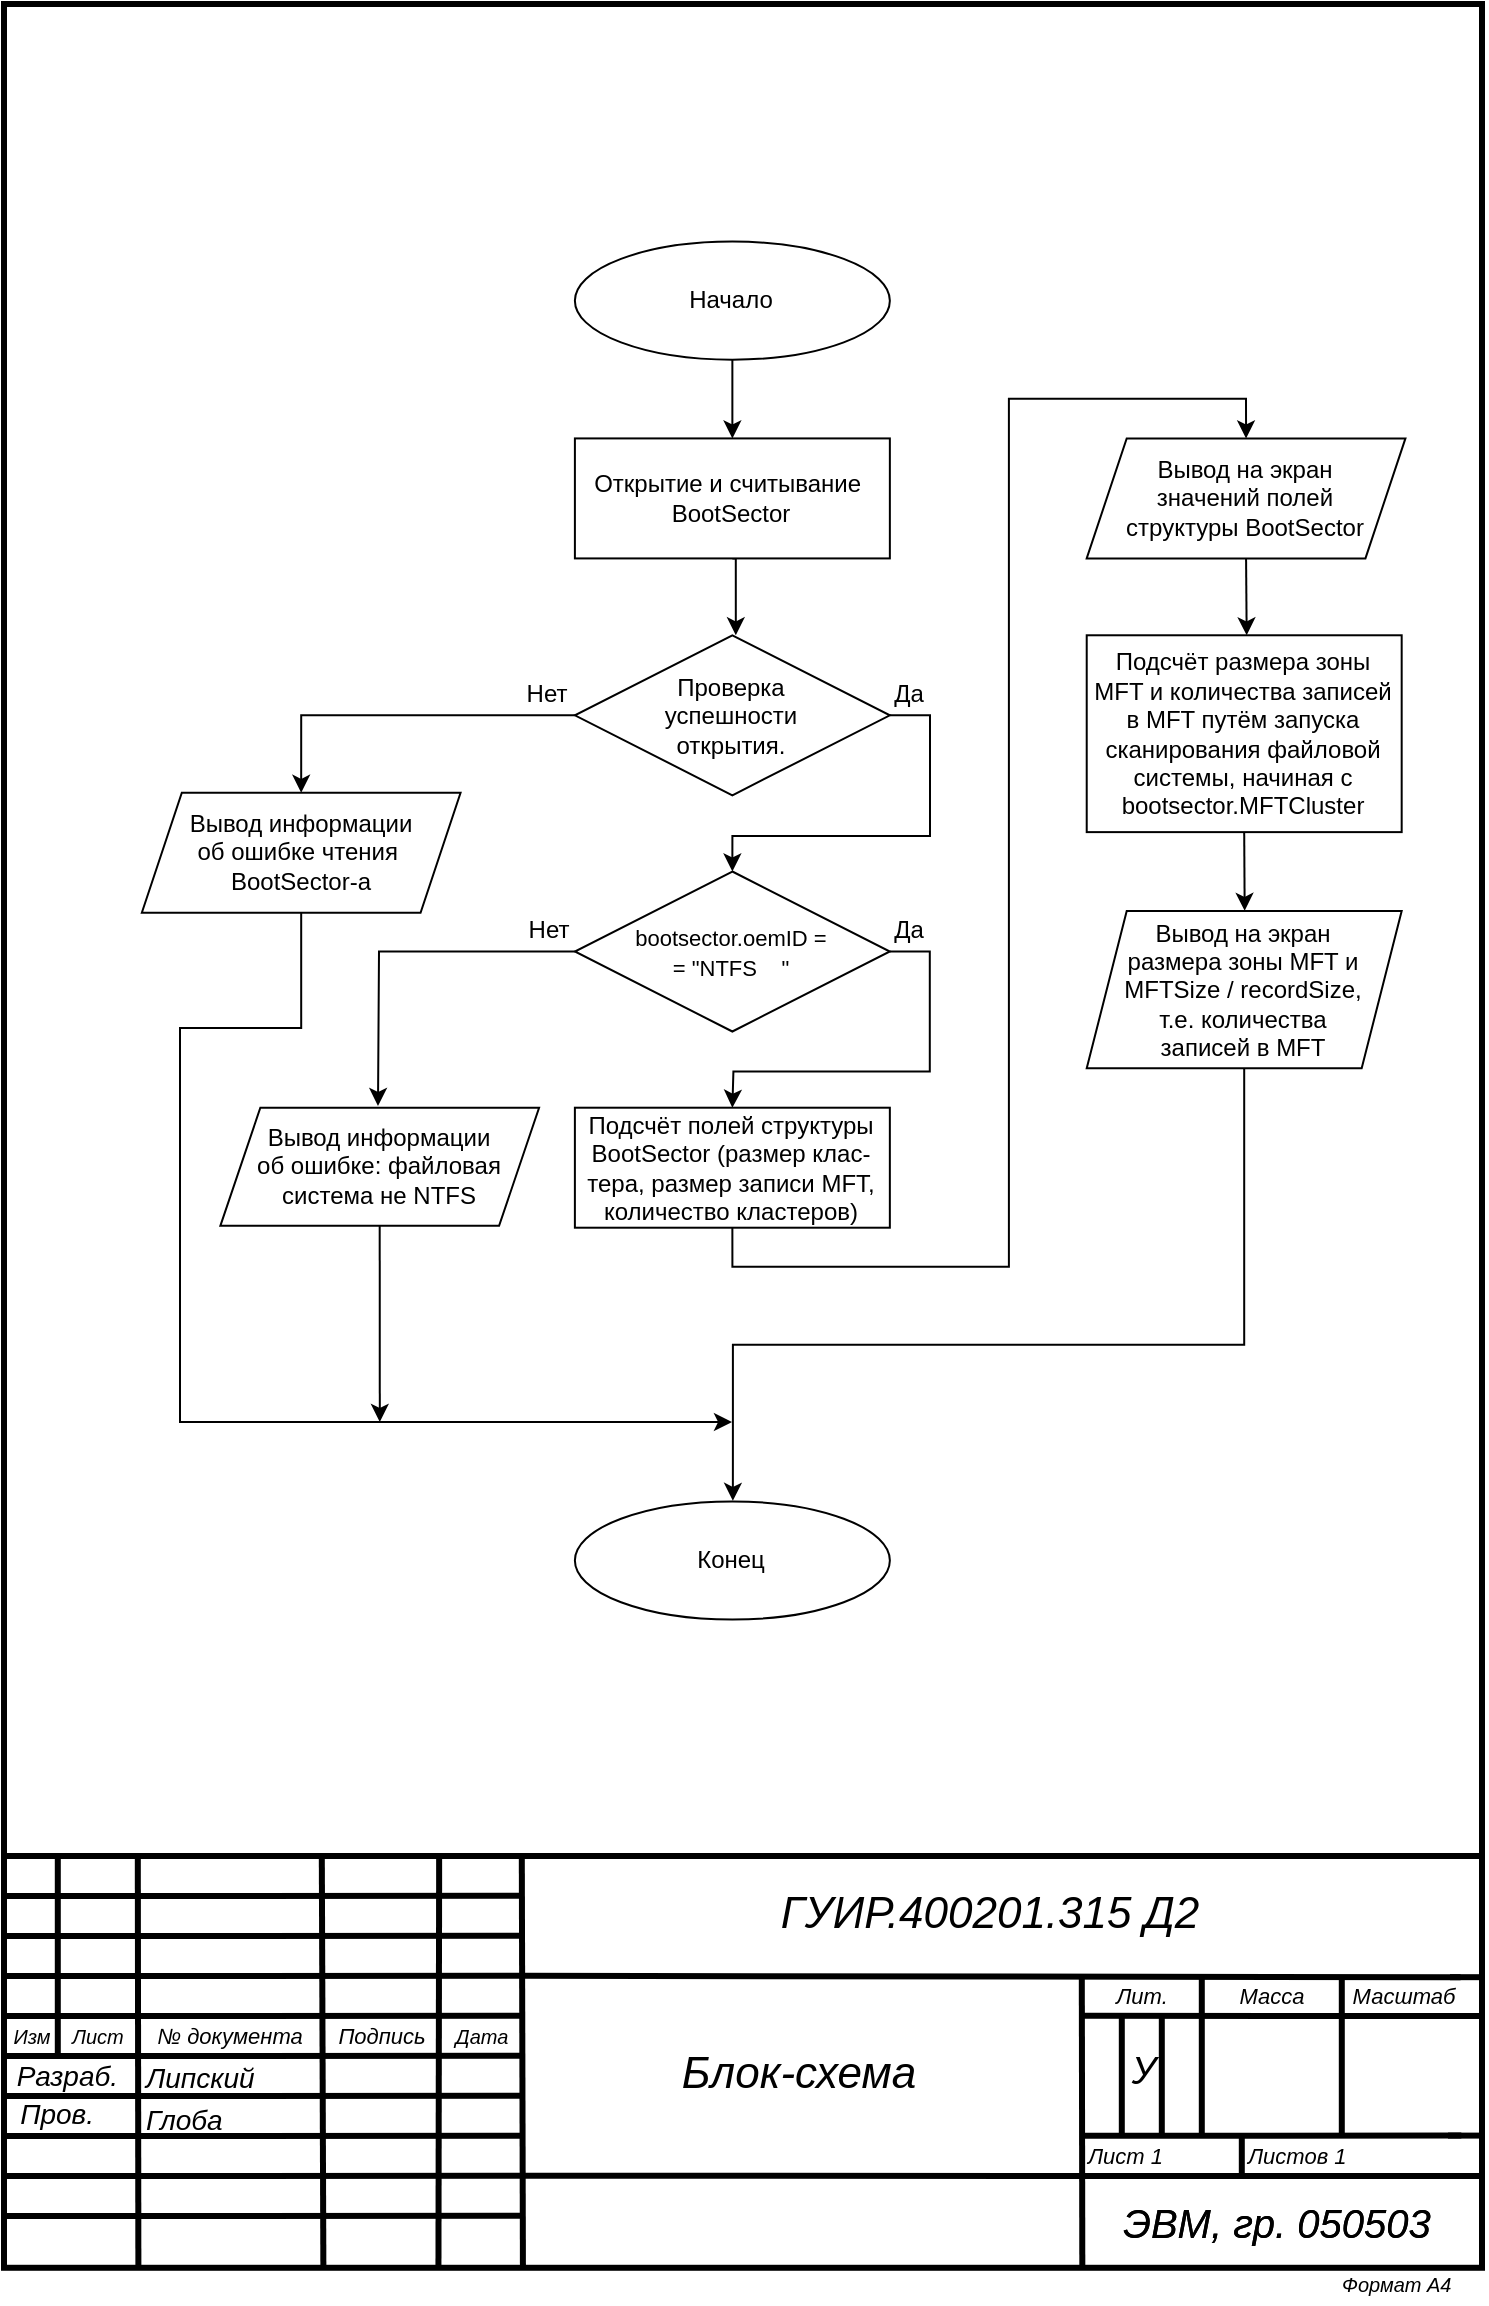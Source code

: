 <mxfile version="13.9.9" type="device"><diagram id="kgpKYQtTHZ0yAKxKKP6v" name="Page-1"><mxGraphModel dx="1024" dy="592" grid="1" gridSize="19.685" guides="0" tooltips="1" connect="1" arrows="1" fold="1" page="1" pageScale="1" pageWidth="827" pageHeight="1169" math="0" shadow="0"><root><mxCell id="0"/><mxCell id="1" parent="0"/><mxCell id="zcPb7xqRbNHvctPYdoCx-2" value="&lt;i style=&quot;font-family: &amp;#34;arial&amp;#34; ; font-weight: 400 ; letter-spacing: normal ; text-align: right ; text-indent: 0px ; text-transform: none ; word-spacing: 0px&quot;&gt;&lt;font style=&quot;font-size: 10px&quot;&gt;Формат А4&lt;/font&gt;&lt;/i&gt;" style="text;whiteSpace=wrap;html=1;fontSize=7;fontFamily=Verdana;labelBackgroundColor=none;verticalAlign=middle;" parent="1" vertex="1"><mxGeometry x="735.9" y="1149" width="59.05" height="19.68" as="geometry"/></mxCell><mxCell id="zcPb7xqRbNHvctPYdoCx-41" value="&lt;p style=&quot;margin-left: 0 ; margin-right: 0 ; margin-top: 0px ; margin-bottom: 0px ; text-indent: 0 ; direction: ltr&quot;&gt;&lt;font style=&quot;font-family: &amp;#34;arial&amp;#34; ; color: rgb(0 , 0 , 0) ; direction: ltr ; letter-spacing: 0px ; line-height: 120% ; opacity: 1&quot; size=&quot;1&quot;&gt;&lt;i style=&quot;font-size: 20px&quot;&gt;ЭВМ, гр. 050503&lt;/i&gt;&lt;/font&gt;&lt;font style=&quot;font-size: 19px ; font-family: &amp;#34;arial&amp;#34; ; color: #000000 ; direction: ltr ; letter-spacing: 0px ; line-height: 120% ; opacity: 1&quot;&gt;&lt;i&gt;&lt;br&gt;&lt;/i&gt;&lt;/font&gt;&lt;/p&gt;" style="verticalAlign=middle;align=center;vsdxID=180;fillColor=none;gradientColor=none;shape=stencil(nZBLDoAgDERP0z3SIyjew0SURgSD+Lu9kMZoXLhwN9O+tukAlrNpJg1SzDH4QW/URgNYgZTkjA4UkwJUgGXng+6DX1zLfmoymdXo17xh5zmRJ6Q42BWCfc2oJfdAr+Yv+AP9Cb7OJ3H/2JG1HNGz/84klThPVCc=);strokeColor=none;strokeWidth=3;spacingTop=-1;spacingBottom=-1;spacingLeft=-1;spacingRight=-1;labelBackgroundColor=none;rounded=0;html=1;whiteSpace=wrap;" parent="1" vertex="1"><mxGeometry x="608.9" y="1121.88" width="193" height="16" as="geometry"/></mxCell><mxCell id="Rdzwd_phVTtL1rKCtg-4-66" style="vsdxID=165;edgeStyle=none;startArrow=none;endArrow=none;startSize=5;endSize=5;strokeWidth=3;strokeColor=#000000;spacingTop=-1;spacingBottom=-1;spacingLeft=-1;spacingRight=-1;verticalAlign=middle;html=1;labelBackgroundColor=#ffffff;rounded=0;" parent="1" edge="1"><mxGeometry relative="1" as="geometry"><Array as="points"/><mxPoint x="95.9" y="944.88" as="sourcePoint"/><mxPoint x="95.9" y="1044.88" as="targetPoint"/></mxGeometry></mxCell><mxCell id="Rdzwd_phVTtL1rKCtg-4-67" style="vsdxID=163;edgeStyle=none;startArrow=none;endArrow=none;startSize=5;endSize=5;strokeColor=#000000;spacingTop=-1;spacingBottom=-1;spacingLeft=-1;spacingRight=-1;verticalAlign=middle;html=1;labelBackgroundColor=#ffffff;rounded=0;strokeWidth=3;" parent="1" edge="1"><mxGeometry relative="1" as="geometry"><mxPoint as="offset"/><Array as="points"/><mxPoint x="70.17" y="1125" as="sourcePoint"/><mxPoint x="327.9" y="1124.88" as="targetPoint"/></mxGeometry></mxCell><mxCell id="Rdzwd_phVTtL1rKCtg-4-68" style="vsdxID=162;edgeStyle=none;startArrow=none;endArrow=none;startSize=5;endSize=5;strokeColor=#000000;spacingTop=-1;spacingBottom=-1;spacingLeft=-1;spacingRight=-1;verticalAlign=middle;html=1;labelBackgroundColor=#ffffff;rounded=0;strokeWidth=3;" parent="1" edge="1"><mxGeometry relative="1" as="geometry"><mxPoint as="offset"/><Array as="points"/><mxPoint x="70.17" y="1105" as="sourcePoint"/><mxPoint x="328.9" y="1104.88" as="targetPoint"/></mxGeometry></mxCell><mxCell id="Rdzwd_phVTtL1rKCtg-4-69" style="vsdxID=161;edgeStyle=none;startArrow=none;endArrow=none;startSize=5;endSize=5;strokeColor=#000000;spacingTop=-1;spacingBottom=-1;spacingLeft=-1;spacingRight=-1;verticalAlign=middle;html=1;labelBackgroundColor=#ffffff;rounded=0;strokeWidth=3;" parent="1" edge="1"><mxGeometry relative="1" as="geometry"><mxPoint as="offset"/><Array as="points"/><mxPoint x="70.17" y="1085" as="sourcePoint"/><mxPoint x="327.9" y="1084.88" as="targetPoint"/></mxGeometry></mxCell><mxCell id="Rdzwd_phVTtL1rKCtg-4-70" style="vsdxID=160;edgeStyle=none;startArrow=none;endArrow=none;startSize=5;endSize=5;strokeColor=#000000;spacingTop=-1;spacingBottom=-1;spacingLeft=-1;spacingRight=-1;verticalAlign=middle;html=1;labelBackgroundColor=#ffffff;rounded=0;strokeWidth=3;" parent="1" edge="1"><mxGeometry relative="1" as="geometry"><mxPoint as="offset"/><Array as="points"/><mxPoint x="70.17" y="1065" as="sourcePoint"/><mxPoint x="327.9" y="1064.88" as="targetPoint"/></mxGeometry></mxCell><mxCell id="Rdzwd_phVTtL1rKCtg-4-71" style="vsdxID=159;edgeStyle=none;startArrow=none;endArrow=none;startSize=5;endSize=5;strokeWidth=3;strokeColor=#000000;spacingTop=-1;spacingBottom=-1;spacingLeft=-1;spacingRight=-1;verticalAlign=middle;html=1;labelBackgroundColor=#ffffff;rounded=0;" parent="1" edge="1"><mxGeometry relative="1" as="geometry"><mxPoint as="offset"/><Array as="points"/><mxPoint x="70.17" y="1045" as="sourcePoint"/><mxPoint x="327.9" y="1044.88" as="targetPoint"/></mxGeometry></mxCell><mxCell id="Rdzwd_phVTtL1rKCtg-4-72" style="vsdxID=158;edgeStyle=none;startArrow=none;endArrow=none;startSize=5;endSize=5;strokeWidth=3;strokeColor=#000000;spacingTop=-1;spacingBottom=-1;spacingLeft=-1;spacingRight=-1;verticalAlign=middle;html=1;labelBackgroundColor=#ffffff;rounded=0;" parent="1" edge="1"><mxGeometry relative="1" as="geometry"><mxPoint as="offset"/><Array as="points"/><mxPoint x="70.17" y="1025" as="sourcePoint"/><mxPoint x="327.9" y="1024.88" as="targetPoint"/></mxGeometry></mxCell><mxCell id="Rdzwd_phVTtL1rKCtg-4-73" style="vsdxID=157;edgeStyle=none;startArrow=none;endArrow=none;startSize=5;endSize=5;strokeColor=#000000;spacingTop=-1;spacingBottom=-1;spacingLeft=-1;spacingRight=-1;verticalAlign=middle;html=1;labelBackgroundColor=#ffffff;rounded=0;strokeWidth=3;" parent="1" edge="1"><mxGeometry relative="1" as="geometry"><mxPoint as="offset"/><Array as="points"/><mxPoint x="70.17" y="1005" as="sourcePoint"/><mxPoint x="327.9" y="1004.88" as="targetPoint"/></mxGeometry></mxCell><mxCell id="Rdzwd_phVTtL1rKCtg-4-74" style="vsdxID=156;edgeStyle=none;startArrow=none;endArrow=none;startSize=5;endSize=5;strokeColor=#000000;spacingTop=-1;spacingBottom=-1;spacingLeft=-1;spacingRight=-1;verticalAlign=middle;html=1;labelBackgroundColor=#ffffff;rounded=0;strokeWidth=3;" parent="1" edge="1"><mxGeometry relative="1" as="geometry"><mxPoint as="offset"/><Array as="points"/><mxPoint x="70.17" y="985" as="sourcePoint"/><mxPoint x="327.9" y="984.88" as="targetPoint"/></mxGeometry></mxCell><mxCell id="Rdzwd_phVTtL1rKCtg-4-75" style="vsdxID=155;edgeStyle=none;startArrow=none;endArrow=none;startSize=5;endSize=5;strokeColor=#000000;spacingTop=-1;spacingBottom=-1;spacingLeft=-1;spacingRight=-1;verticalAlign=middle;html=1;labelBackgroundColor=#ffffff;rounded=0;strokeWidth=3;" parent="1" edge="1"><mxGeometry relative="1" as="geometry"><mxPoint as="offset"/><Array as="points"/><mxPoint x="70.17" y="965" as="sourcePoint"/><mxPoint x="327.9" y="964.88" as="targetPoint"/></mxGeometry></mxCell><mxCell id="Rdzwd_phVTtL1rKCtg-4-76" style="vsdxID=154;edgeStyle=none;startArrow=none;endArrow=none;startSize=5;endSize=5;strokeWidth=3;strokeColor=#000000;spacingTop=-1;spacingBottom=-1;spacingLeft=-1;spacingRight=-1;verticalAlign=middle;html=1;labelBackgroundColor=#ffffff;rounded=0;entryX=0.091;entryY=1;entryDx=0;entryDy=0;entryPerimeter=0;" parent="1" edge="1"><mxGeometry relative="1" as="geometry"><Array as="points"/><mxPoint x="135.9" y="944.88" as="sourcePoint"/><mxPoint x="136.189" y="1151.57" as="targetPoint"/></mxGeometry></mxCell><mxCell id="Rdzwd_phVTtL1rKCtg-4-77" style="vsdxID=153;edgeStyle=none;startArrow=none;endArrow=none;startSize=5;endSize=5;strokeWidth=3;strokeColor=#000000;spacingTop=-1;spacingBottom=-1;spacingLeft=-1;spacingRight=-1;verticalAlign=middle;html=1;labelBackgroundColor=#ffffff;rounded=0;entryX=0.218;entryY=0.999;entryDx=0;entryDy=0;entryPerimeter=0;" parent="1" edge="1"><mxGeometry relative="1" as="geometry"><Array as="points"/><mxPoint x="227.9" y="944.88" as="sourcePoint"/><mxPoint x="228.688" y="1150.438" as="targetPoint"/></mxGeometry></mxCell><mxCell id="Rdzwd_phVTtL1rKCtg-4-78" style="vsdxID=152;edgeStyle=none;startArrow=none;endArrow=none;startSize=5;endSize=5;strokeWidth=3;strokeColor=#000000;spacingTop=-1;spacingBottom=-1;spacingLeft=-1;spacingRight=-1;verticalAlign=middle;html=1;labelBackgroundColor=#ffffff;rounded=0;entryX=0.297;entryY=1;entryDx=0;entryDy=0;entryPerimeter=0;" parent="1" edge="1"><mxGeometry relative="1" as="geometry"><Array as="points"/><mxPoint x="286.58" y="944.88" as="sourcePoint"/><mxPoint x="286.227" y="1151.57" as="targetPoint"/></mxGeometry></mxCell><mxCell id="Rdzwd_phVTtL1rKCtg-4-79" style="vsdxID=151;edgeStyle=none;startArrow=none;endArrow=none;startSize=5;endSize=5;strokeWidth=3;strokeColor=#000000;spacingTop=-1;spacingBottom=-1;spacingLeft=-1;spacingRight=-1;verticalAlign=middle;html=1;labelBackgroundColor=#ffffff;rounded=0;" parent="1" edge="1"><mxGeometry relative="1" as="geometry"><Array as="points"/><mxPoint x="737.9" y="1004.88" as="sourcePoint"/><mxPoint x="737.9" y="1084.88" as="targetPoint"/></mxGeometry></mxCell><mxCell id="Rdzwd_phVTtL1rKCtg-4-80" style="vsdxID=150;edgeStyle=none;startArrow=none;endArrow=none;startSize=5;endSize=5;strokeWidth=3;strokeColor=#000000;spacingTop=-1;spacingBottom=-1;spacingLeft=-1;spacingRight=-1;verticalAlign=middle;html=1;labelBackgroundColor=#ffffff;rounded=0;" parent="1" edge="1"><mxGeometry relative="1" as="geometry"><Array as="points"/><mxPoint x="687.9" y="1084.88" as="sourcePoint"/><mxPoint x="687.9" y="1104.88" as="targetPoint"/></mxGeometry></mxCell><mxCell id="Rdzwd_phVTtL1rKCtg-4-81" style="vsdxID=149;edgeStyle=none;startArrow=none;endArrow=none;startSize=5;endSize=5;strokeColor=#000000;spacingTop=-1;spacingBottom=-1;spacingLeft=-1;spacingRight=-1;verticalAlign=middle;html=1;labelBackgroundColor=#ffffff;rounded=0;strokeWidth=3;" parent="1" edge="1"><mxGeometry relative="1" as="geometry"><Array as="points"/><mxPoint x="647.9" y="1024.88" as="sourcePoint"/><mxPoint x="647.9" y="1084.88" as="targetPoint"/></mxGeometry></mxCell><mxCell id="Rdzwd_phVTtL1rKCtg-4-82" style="vsdxID=148;edgeStyle=none;startArrow=none;endArrow=none;startSize=5;endSize=5;strokeColor=#000000;spacingTop=-1;spacingBottom=-1;spacingLeft=-1;spacingRight=-1;verticalAlign=middle;html=1;labelBackgroundColor=#ffffff;rounded=0;strokeWidth=3;" parent="1" edge="1"><mxGeometry relative="1" as="geometry"><Array as="points"/><mxPoint x="627.9" y="1024.88" as="sourcePoint"/><mxPoint x="627.9" y="1084.88" as="targetPoint"/></mxGeometry></mxCell><mxCell id="Rdzwd_phVTtL1rKCtg-4-83" style="vsdxID=147;edgeStyle=none;startArrow=none;endArrow=none;startSize=5;endSize=5;strokeWidth=3;strokeColor=#000000;spacingTop=-1;spacingBottom=-1;spacingLeft=-1;spacingRight=-1;verticalAlign=middle;html=1;labelBackgroundColor=#ffffff;rounded=0;" parent="1" edge="1"><mxGeometry relative="1" as="geometry"><Array as="points"/><mxPoint x="667.9" y="1004.88" as="sourcePoint"/><mxPoint x="667.9" y="1084.88" as="targetPoint"/></mxGeometry></mxCell><mxCell id="Rdzwd_phVTtL1rKCtg-4-84" style="vsdxID=146;edgeStyle=none;startArrow=none;endArrow=none;startSize=5;endSize=5;strokeWidth=3;strokeColor=#000000;spacingTop=-1;spacingBottom=-1;spacingLeft=-1;spacingRight=-1;verticalAlign=middle;html=1;labelBackgroundColor=#ffffff;rounded=0;entryX=0.929;entryY=-0.131;entryDx=0;entryDy=0;entryPerimeter=0;" parent="1" target="Rdzwd_phVTtL1rKCtg-4-99" edge="1"><mxGeometry relative="1" as="geometry"><mxPoint as="offset"/><Array as="points"/><mxPoint x="607.9" y="1084.88" as="sourcePoint"/><mxPoint x="807.9" y="1084.88" as="targetPoint"/></mxGeometry></mxCell><mxCell id="Rdzwd_phVTtL1rKCtg-4-85" style="vsdxID=145;edgeStyle=none;startArrow=none;endArrow=none;startSize=5;endSize=5;strokeWidth=3;strokeColor=#000000;spacingTop=-1;spacingBottom=-1;spacingLeft=-1;spacingRight=-1;verticalAlign=middle;html=1;labelBackgroundColor=#ffffff;rounded=0;" parent="1" edge="1"><mxGeometry relative="1" as="geometry"><mxPoint as="offset"/><Array as="points"/><mxPoint x="607.9" y="1024.88" as="sourcePoint"/><mxPoint x="798.17" y="1025" as="targetPoint"/></mxGeometry></mxCell><mxCell id="Rdzwd_phVTtL1rKCtg-4-86" style="vsdxID=144;edgeStyle=none;startArrow=none;endArrow=none;startSize=5;endSize=5;strokeWidth=3;strokeColor=#000000;spacingTop=-1;spacingBottom=-1;spacingLeft=-1;spacingRight=-1;verticalAlign=middle;html=1;labelBackgroundColor=#ffffff;rounded=0;entryX=0.739;entryY=0.999;entryDx=0;entryDy=0;entryPerimeter=0;" parent="1" edge="1"><mxGeometry relative="1" as="geometry"><Array as="points"/><mxPoint x="607.9" y="1004.88" as="sourcePoint"/><mxPoint x="608.153" y="1150.438" as="targetPoint"/></mxGeometry></mxCell><mxCell id="Rdzwd_phVTtL1rKCtg-4-87" style="vsdxID=143;edgeStyle=none;startArrow=none;endArrow=none;startSize=5;endSize=5;strokeWidth=3;strokeColor=#000000;spacingTop=-1;spacingBottom=-1;spacingLeft=-1;spacingRight=-1;verticalAlign=middle;html=1;labelBackgroundColor=#ffffff;rounded=0;" parent="1" edge="1"><mxGeometry relative="1" as="geometry"><Array as="points"/><mxPoint x="798.17" y="1105" as="sourcePoint"/><mxPoint x="328.9" y="1104.88" as="targetPoint"/></mxGeometry></mxCell><mxCell id="Rdzwd_phVTtL1rKCtg-4-88" style="vsdxID=142;edgeStyle=none;startArrow=none;endArrow=none;startSize=5;endSize=5;strokeWidth=3;strokeColor=#000000;spacingTop=-1;spacingBottom=-1;spacingLeft=-1;spacingRight=-1;verticalAlign=middle;html=1;labelBackgroundColor=#ffffff;rounded=0;entryX=0.355;entryY=1;entryDx=0;entryDy=0;entryPerimeter=0;" parent="1" edge="1"><mxGeometry relative="1" as="geometry"><Array as="points"/><mxPoint x="327.9" y="944.88" as="sourcePoint"/><mxPoint x="328.471" y="1151.57" as="targetPoint"/></mxGeometry></mxCell><mxCell id="Rdzwd_phVTtL1rKCtg-4-89" style="vsdxID=141;edgeStyle=none;startArrow=none;endArrow=none;startSize=5;endSize=5;strokeWidth=3;strokeColor=#000000;spacingTop=-1;spacingBottom=-1;spacingLeft=-1;spacingRight=-1;verticalAlign=middle;html=1;labelBackgroundColor=#ffffff;rounded=0;exitX=0.998;exitY=1.028;exitDx=0;exitDy=0;exitPerimeter=0;" parent="1" source="Rdzwd_phVTtL1rKCtg-4-107" edge="1"><mxGeometry relative="1" as="geometry"><Array as="points"/><mxPoint x="807.9" y="1004.88" as="sourcePoint"/><mxPoint x="327.9" y="1004.88" as="targetPoint"/></mxGeometry></mxCell><mxCell id="Rdzwd_phVTtL1rKCtg-4-90" value="&lt;font style=&quot;font-family: &amp;#34;arial&amp;#34; ; color: rgb(0 , 0 , 0) ; direction: ltr ; letter-spacing: 0px ; line-height: 120% ; opacity: 1&quot;&gt;&lt;i&gt;&lt;font style=&quot;font-size: 10px&quot;&gt;Изм&lt;/font&gt;&lt;br&gt;&lt;/i&gt;&lt;/font&gt;" style="verticalAlign=middle;align=center;vsdxID=166;fillColor=none;gradientColor=none;shape=stencil(nZBLDoAgDERP0z3SIyjew0SURgSD+Lu9kMZoXLhwN9O+tukAlrNpJg1SzDH4QW/URgNYgZTkjA4UkwJUgGXng+6DX1zLfmoymdXo17xh5zmRJ6Q42BWCfc2oJfdAr+Yv+AP9Cb7OJ3H/2JG1HNGz/84klThPVCc=);strokeColor=none;strokeWidth=3;spacingTop=-1;spacingBottom=-1;spacingLeft=-1;spacingRight=-1;labelBackgroundColor=none;rounded=0;html=1;whiteSpace=wrap;" parent="1" vertex="1"><mxGeometry x="68.9" y="1026.88" width="28" height="16" as="geometry"/></mxCell><mxCell id="Rdzwd_phVTtL1rKCtg-4-91" value="&lt;font style=&quot;font-family: &amp;#34;arial&amp;#34; ; color: rgb(0 , 0 , 0) ; direction: ltr ; letter-spacing: 0px ; line-height: 120% ; opacity: 1&quot;&gt;&lt;i&gt;&lt;font style=&quot;font-size: 10px&quot;&gt;Лист&lt;/font&gt;&lt;br&gt;&lt;/i&gt;&lt;/font&gt;" style="verticalAlign=middle;align=center;vsdxID=167;fillColor=none;gradientColor=none;shape=stencil(nZBLDoAgDERP0z3SIyjew0SURgSD+Lu9kMZoXLhwN9O+tukAlrNpJg1SzDH4QW/URgNYgZTkjA4UkwJUgGXng+6DX1zLfmoymdXo17xh5zmRJ6Q42BWCfc2oJfdAr+Yv+AP9Cb7OJ3H/2JG1HNGz/84klThPVCc=);strokeColor=none;strokeWidth=3;spacingTop=-1;spacingBottom=-1;spacingLeft=-1;spacingRight=-1;labelBackgroundColor=none;rounded=0;html=1;whiteSpace=wrap;" parent="1" vertex="1"><mxGeometry x="97.9" y="1026.88" width="36" height="16" as="geometry"/></mxCell><mxCell id="Rdzwd_phVTtL1rKCtg-4-92" value="&lt;font style=&quot;font-size:11px;font-family:Arial;color:#000000;direction:ltr;letter-spacing:0px;line-height:120%;opacity:1&quot;&gt;&lt;i&gt;№ документа&lt;br/&gt;&lt;/i&gt;&lt;/font&gt;" style="verticalAlign=middle;align=center;vsdxID=168;fillColor=none;gradientColor=none;shape=stencil(nZBLDoAgDERP0z3SIyjew0SURgSD+Lu9kMZoXLhwN9O+tukAlrNpJg1SzDH4QW/URgNYgZTkjA4UkwJUgGXng+6DX1zLfmoymdXo17xh5zmRJ6Q42BWCfc2oJfdAr+Yv+AP9Cb7OJ3H/2JG1HNGz/84klThPVCc=);strokeColor=none;strokeWidth=3;spacingTop=-1;spacingBottom=-1;spacingLeft=-1;spacingRight=-1;labelBackgroundColor=none;rounded=0;html=1;whiteSpace=wrap;" parent="1" vertex="1"><mxGeometry x="137.9" y="1026.88" width="88" height="16" as="geometry"/></mxCell><mxCell id="Rdzwd_phVTtL1rKCtg-4-93" value="&lt;font style=&quot;font-size:11px;font-family:Arial;color:#000000;direction:ltr;letter-spacing:0px;line-height:120%;opacity:1&quot;&gt;&lt;i&gt;Подпись&lt;br/&gt;&lt;/i&gt;&lt;/font&gt;" style="verticalAlign=middle;align=center;vsdxID=169;fillColor=none;gradientColor=none;shape=stencil(nZBLDoAgDERP0z3SIyjew0SURgSD+Lu9kMZoXLhwN9O+tukAlrNpJg1SzDH4QW/URgNYgZTkjA4UkwJUgGXng+6DX1zLfmoymdXo17xh5zmRJ6Q42BWCfc2oJfdAr+Yv+AP9Cb7OJ3H/2JG1HNGz/84klThPVCc=);strokeColor=none;strokeWidth=3;spacingTop=-1;spacingBottom=-1;spacingLeft=-1;spacingRight=-1;labelBackgroundColor=none;rounded=0;html=1;whiteSpace=wrap;" parent="1" vertex="1"><mxGeometry x="229.9" y="1026.88" width="56" height="16" as="geometry"/></mxCell><mxCell id="Rdzwd_phVTtL1rKCtg-4-94" value="&lt;font style=&quot;font-family: &amp;#34;arial&amp;#34; ; color: rgb(0 , 0 , 0) ; direction: ltr ; letter-spacing: 0px ; line-height: 120% ; opacity: 1&quot;&gt;&lt;i&gt;&lt;font style=&quot;font-size: 10px&quot;&gt;Дата&lt;/font&gt;&lt;br&gt;&lt;/i&gt;&lt;/font&gt;" style="verticalAlign=middle;align=center;vsdxID=170;fillColor=none;gradientColor=none;shape=stencil(nZBLDoAgDERP0z3SIyjew0SURgSD+Lu9kMZoXLhwN9O+tukAlrNpJg1SzDH4QW/URgNYgZTkjA4UkwJUgGXng+6DX1zLfmoymdXo17xh5zmRJ6Q42BWCfc2oJfdAr+Yv+AP9Cb7OJ3H/2JG1HNGz/84klThPVCc=);strokeColor=none;strokeWidth=3;spacingTop=-1;spacingBottom=-1;spacingLeft=-1;spacingRight=-1;labelBackgroundColor=none;rounded=0;html=1;whiteSpace=wrap;" parent="1" vertex="1"><mxGeometry x="289.9" y="1026.88" width="36" height="16" as="geometry"/></mxCell><mxCell id="Rdzwd_phVTtL1rKCtg-4-95" value="&lt;p style=&quot;align:center;margin-left:0;margin-right:0;margin-top:0px;margin-bottom:0px;text-indent:0;valign:middle;direction:ltr;&quot;&gt;&lt;font style=&quot;font-size:11px;font-family:Arial;color:#000000;direction:ltr;letter-spacing:0px;line-height:120%;opacity:1&quot;&gt;&lt;i&gt;Лит&lt;/i&gt;&lt;/font&gt;&lt;font style=&quot;font-size:11px;font-family:Arial;color:#000000;direction:ltr;letter-spacing:0px;line-height:120%;opacity:1&quot;&gt;&lt;i&gt;.&lt;br/&gt;&lt;/i&gt;&lt;/font&gt;&lt;/p&gt;" style="verticalAlign=middle;align=center;vsdxID=171;fillColor=none;gradientColor=none;shape=stencil(nZBLDoAgDERP0z3SIyjew0SURgSD+Lu9kMZoXLhwN9O+tukAlrNpJg1SzDH4QW/URgNYgZTkjA4UkwJUgGXng+6DX1zLfmoymdXo17xh5zmRJ6Q42BWCfc2oJfdAr+Yv+AP9Cb7OJ3H/2JG1HNGz/84klThPVCc=);strokeColor=none;strokeWidth=3;spacingTop=-1;spacingBottom=-1;spacingLeft=-1;spacingRight=-1;labelBackgroundColor=none;rounded=0;html=1;whiteSpace=wrap;" parent="1" vertex="1"><mxGeometry x="609.9" y="1006.88" width="56" height="16" as="geometry"/></mxCell><mxCell id="Rdzwd_phVTtL1rKCtg-4-96" value="&lt;font style=&quot;font-size:11px;font-family:Arial;color:#000000;direction:ltr;letter-spacing:0px;line-height:120%;opacity:1&quot;&gt;&lt;i&gt;Масса&lt;br/&gt;&lt;/i&gt;&lt;/font&gt;" style="verticalAlign=middle;align=center;vsdxID=172;fillColor=none;gradientColor=none;shape=stencil(nZBLDoAgDERP0z3SIyjew0SURgSD+Lu9kMZoXLhwN9O+tukAlrNpJg1SzDH4QW/URgNYgZTkjA4UkwJUgGXng+6DX1zLfmoymdXo17xh5zmRJ6Q42BWCfc2oJfdAr+Yv+AP9Cb7OJ3H/2JG1HNGz/84klThPVCc=);strokeColor=none;strokeWidth=3;spacingTop=-1;spacingBottom=-1;spacingLeft=-1;spacingRight=-1;labelBackgroundColor=none;rounded=0;html=1;whiteSpace=wrap;" parent="1" vertex="1"><mxGeometry x="669.9" y="1006.88" width="66" height="16" as="geometry"/></mxCell><mxCell id="Rdzwd_phVTtL1rKCtg-4-97" value="&lt;font style=&quot;font-size:11px;font-family:Arial;color:#000000;direction:ltr;letter-spacing:0px;line-height:120%;opacity:1&quot;&gt;&lt;i&gt;Масштаб&lt;br/&gt;&lt;/i&gt;&lt;/font&gt;" style="verticalAlign=middle;align=center;vsdxID=173;fillColor=none;gradientColor=none;shape=stencil(nZBLDoAgDERP0z3SIyjew0SURgSD+Lu9kMZoXLhwN9O+tukAlrNpJg1SzDH4QW/URgNYgZTkjA4UkwJUgGXng+6DX1zLfmoymdXo17xh5zmRJ6Q42BWCfc2oJfdAr+Yv+AP9Cb7OJ3H/2JG1HNGz/84klThPVCc=);strokeColor=none;strokeWidth=3;spacingTop=-1;spacingBottom=-1;spacingLeft=-1;spacingRight=-1;labelBackgroundColor=none;rounded=0;html=1;whiteSpace=wrap;" parent="1" vertex="1"><mxGeometry x="739.9" y="1006.88" width="58.35" height="16" as="geometry"/></mxCell><mxCell id="Rdzwd_phVTtL1rKCtg-4-98" value="&lt;p style=&quot;margin-left: 0 ; margin-right: 0 ; margin-top: 0px ; margin-bottom: 0px ; text-indent: 0 ; direction: ltr&quot;&gt;&lt;font style=&quot;font-size: 11px ; font-family: &amp;#34;arial&amp;#34; ; color: #000000 ; direction: ltr ; letter-spacing: 0px ; line-height: 120% ; opacity: 1&quot;&gt;&lt;i&gt;Лист 1&lt;/i&gt;&lt;/font&gt;&lt;font style=&quot;font-size: 11px ; font-family: &amp;#34;arial&amp;#34; ; color: #000000 ; direction: ltr ; letter-spacing: 0px ; line-height: 120% ; opacity: 1&quot;&gt;&lt;i&gt;&amp;nbsp;&lt;br&gt;&lt;/i&gt;&lt;/font&gt;&lt;/p&gt;" style="verticalAlign=middle;align=left;vsdxID=174;fillColor=none;gradientColor=none;shape=stencil(nZBLDoAgDERP0z3SIyjew0SURgSD+Lu9kMZoXLhwN9O+tukAlrNpJg1SzDH4QW/URgNYgZTkjA4UkwJUgGXng+6DX1zLfmoymdXo17xh5zmRJ6Q42BWCfc2oJfdAr+Yv+AP9Cb7OJ3H/2JG1HNGz/84klThPVCc=);strokeColor=none;strokeWidth=3;spacingTop=-1;spacingBottom=-1;spacingLeft=-1;spacingRight=-1;labelBackgroundColor=none;rounded=0;html=1;whiteSpace=wrap;" parent="1" vertex="1"><mxGeometry x="609.9" y="1086.88" width="132.8" height="16" as="geometry"/></mxCell><mxCell id="Rdzwd_phVTtL1rKCtg-4-99" value="&lt;p style=&quot;align:left;margin-left:0;margin-right:0;margin-top:0px;margin-bottom:0px;text-indent:0;valign:middle;direction:ltr;&quot;&gt;&lt;font style=&quot;font-size:11px;font-family:Arial;color:#000000;direction:ltr;letter-spacing:0px;line-height:120%;opacity:1&quot;&gt;&lt;i&gt;Листов             1&lt;/i&gt;&lt;/font&gt;&lt;font style=&quot;font-size:11px;font-family:Arial;color:#000000;direction:ltr;letter-spacing:0px;line-height:120%;opacity:1&quot;&gt;&lt;i&gt;&lt;br/&gt;&lt;/i&gt;&lt;/font&gt;&lt;/p&gt;" style="verticalAlign=middle;align=left;vsdxID=175;fillColor=none;gradientColor=none;shape=stencil(nZBLDoAgDERP0z3SIyjew0SURgSD+Lu9kMZoXLhwN9O+tukAlrNpJg1SzDH4QW/URgNYgZTkjA4UkwJUgGXng+6DX1zLfmoymdXo17xh5zmRJ6Q42BWCfc2oJfdAr+Yv+AP9Cb7OJ3H/2JG1HNGz/84klThPVCc=);strokeColor=none;strokeWidth=3;spacingTop=-1;spacingBottom=-1;spacingLeft=-1;spacingRight=-1;labelBackgroundColor=none;rounded=0;html=1;whiteSpace=wrap;" parent="1" vertex="1"><mxGeometry x="689.9" y="1086.88" width="116" height="16" as="geometry"/></mxCell><mxCell id="Rdzwd_phVTtL1rKCtg-4-100" value="&lt;p style=&quot;margin-left: 0 ; margin-right: 0 ; margin-top: 0px ; margin-bottom: 0px ; text-indent: 0 ; direction: ltr&quot;&gt;&lt;font style=&quot;font-family: &amp;#34;arial&amp;#34; ; color: rgb(0 , 0 , 0) ; direction: ltr ; letter-spacing: 0px ; line-height: 120% ; opacity: 1&quot;&gt;&lt;i&gt;&lt;font style=&quot;font-size: 14px&quot;&gt;Липский&lt;/font&gt;&lt;br&gt;&lt;/i&gt;&lt;/font&gt;&lt;/p&gt;" style="verticalAlign=middle;align=left;vsdxID=176;fillColor=none;gradientColor=none;shape=stencil(nZBLDoAgDERP0z3SIyjew0SURgSD+Lu9kMZoXLhwN9O+tukAlrNpJg1SzDH4QW/URgNYgZTkjA4UkwJUgGXng+6DX1zLfmoymdXo17xh5zmRJ6Q42BWCfc2oJfdAr+Yv+AP9Cb7OJ3H/2JG1HNGz/84klThPVCc=);strokeColor=none;strokeWidth=3;spacingTop=-1;spacingBottom=-1;spacingLeft=-1;spacingRight=-1;labelBackgroundColor=none;rounded=0;html=1;whiteSpace=wrap;" parent="1" vertex="1"><mxGeometry x="138.9" y="1043.88" width="88" height="24" as="geometry"/></mxCell><mxCell id="Rdzwd_phVTtL1rKCtg-4-101" value="&lt;p style=&quot;align:right;margin-left:0;margin-right:0;margin-top:0px;margin-bottom:0px;text-indent:0;valign:middle;direction:ltr;&quot;&gt;&lt;font style=&quot;font-size:14px;font-family:Arial;color:#000000;direction:ltr;letter-spacing:0px;line-height:120%;opacity:1&quot;&gt;&lt;i&gt;Пров.&lt;br/&gt;&lt;/i&gt;&lt;/font&gt;&lt;/p&gt;" style="verticalAlign=middle;align=right;vsdxID=177;fillColor=none;gradientColor=none;shape=stencil(nZBLDoAgDERP0z3SIyjew0SURgSD+Lu9kMZoXLhwN9O+tukAlrNpJg1SzDH4QW/URgNYgZTkjA4UkwJUgGXng+6DX1zLfmoymdXo17xh5zmRJ6Q42BWCfc2oJfdAr+Yv+AP9Cb7OJ3H/2JG1HNGz/84klThPVCc=);strokeColor=none;strokeWidth=3;spacingTop=-1;spacingBottom=-1;spacingLeft=-1;spacingRight=-1;labelBackgroundColor=none;rounded=0;html=1;whiteSpace=wrap;" parent="1" vertex="1"><mxGeometry x="68.9" y="1062.99" width="46" height="23" as="geometry"/></mxCell><mxCell id="Rdzwd_phVTtL1rKCtg-4-102" value="&lt;p style=&quot;margin-left: 0 ; margin-right: 0 ; margin-top: 0px ; margin-bottom: 0px ; text-indent: 0 ; direction: ltr&quot;&gt;&lt;font style=&quot;font-family: &amp;#34;arial&amp;#34; ; color: rgb(0 , 0 , 0) ; direction: ltr ; letter-spacing: 0px ; line-height: 120% ; opacity: 1&quot;&gt;&lt;i&gt;&lt;font style=&quot;font-size: 14px&quot;&gt;Разраб.&lt;/font&gt;&lt;br&gt;&lt;/i&gt;&lt;/font&gt;&lt;/p&gt;" style="verticalAlign=middle;align=right;vsdxID=178;fillColor=none;gradientColor=none;shape=stencil(nZBLDoAgDERP0z3SIyjew0SURgSD+Lu9kMZoXLhwN9O+tukAlrNpJg1SzDH4QW/URgNYgZTkjA4UkwJUgGXng+6DX1zLfmoymdXo17xh5zmRJ6Q42BWCfc2oJfdAr+Yv+AP9Cb7OJ3H/2JG1HNGz/84klThPVCc=);strokeColor=none;strokeWidth=3;spacingTop=-1;spacingBottom=-1;spacingLeft=-1;spacingRight=-1;labelBackgroundColor=none;rounded=0;html=1;whiteSpace=wrap;" parent="1" vertex="1"><mxGeometry x="69.9" y="1046.88" width="57.05" height="17" as="geometry"/></mxCell><mxCell id="Rdzwd_phVTtL1rKCtg-4-103" value="&lt;p style=&quot;margin-left: 0 ; margin-right: 0 ; margin-top: 0px ; margin-bottom: 0px ; text-indent: 0 ; direction: ltr&quot;&gt;&lt;font style=&quot;font-family: &amp;#34;arial&amp;#34; ; color: rgb(0 , 0 , 0) ; direction: ltr ; letter-spacing: 0px ; line-height: 120% ; opacity: 1&quot;&gt;&lt;i&gt;&lt;font style=&quot;font-size: 14px&quot;&gt;Глоба&lt;/font&gt;&lt;br&gt;&lt;/i&gt;&lt;/font&gt;&lt;/p&gt;" style="verticalAlign=middle;align=left;vsdxID=179;fillColor=none;gradientColor=none;shape=stencil(nZBLDoAgDERP0z3SIyjew0SURgSD+Lu9kMZoXLhwN9O+tukAlrNpJg1SzDH4QW/URgNYgZTkjA4UkwJUgGXng+6DX1zLfmoymdXo17xh5zmRJ6Q42BWCfc2oJfdAr+Yv+AP9Cb7OJ3H/2JG1HNGz/84klThPVCc=);strokeColor=none;strokeWidth=3;spacingTop=-1;spacingBottom=-1;spacingLeft=-1;spacingRight=-1;labelBackgroundColor=none;rounded=0;html=1;whiteSpace=wrap;" parent="1" vertex="1"><mxGeometry x="138.9" y="1066.88" width="64" height="20" as="geometry"/></mxCell><mxCell id="Rdzwd_phVTtL1rKCtg-4-104" value="&lt;p style=&quot;margin-left: 0 ; margin-right: 0 ; margin-top: 0px ; margin-bottom: 0px ; text-indent: 0 ; direction: ltr&quot;&gt;&lt;font style=&quot;font-family: &amp;#34;arial&amp;#34; ; color: rgb(0 , 0 , 0) ; direction: ltr ; letter-spacing: 0px ; line-height: 120% ; opacity: 1&quot; size=&quot;1&quot;&gt;&lt;i style=&quot;font-size: 20px&quot;&gt;ЭВМ, гр. 050503&lt;/i&gt;&lt;/font&gt;&lt;font style=&quot;font-size: 19px ; font-family: &amp;#34;arial&amp;#34; ; color: #000000 ; direction: ltr ; letter-spacing: 0px ; line-height: 120% ; opacity: 1&quot;&gt;&lt;i&gt;&lt;br&gt;&lt;/i&gt;&lt;/font&gt;&lt;/p&gt;" style="verticalAlign=middle;align=center;vsdxID=180;fillColor=none;gradientColor=none;shape=stencil(nZBLDoAgDERP0z3SIyjew0SURgSD+Lu9kMZoXLhwN9O+tukAlrNpJg1SzDH4QW/URgNYgZTkjA4UkwJUgGXng+6DX1zLfmoymdXo17xh5zmRJ6Q42BWCfc2oJfdAr+Yv+AP9Cb7OJ3H/2JG1HNGz/84klThPVCc=);strokeColor=none;strokeWidth=3;spacingTop=-1;spacingBottom=-1;spacingLeft=-1;spacingRight=-1;labelBackgroundColor=none;rounded=0;html=1;whiteSpace=wrap;" parent="1" vertex="1"><mxGeometry x="608.9" y="1121.88" width="193" height="16" as="geometry"/></mxCell><mxCell id="Rdzwd_phVTtL1rKCtg-4-105" value="&lt;font style=&quot;font-size:19px;font-family:Arial;color:#000000;direction:ltr;letter-spacing:0px;line-height:120%;opacity:1&quot;&gt;&lt;i&gt;У&lt;br/&gt;&lt;/i&gt;&lt;/font&gt;" style="verticalAlign=middle;align=center;vsdxID=441;fillColor=none;gradientColor=none;shape=stencil(nZBLDoAgDERP0z3SIyjew0SURgSD+Lu9kMZoXLhwN9O+tukAlrNpJg1SzDH4QW/URgNYgZTkjA4UkwJUgGXng+6DX1zLfmoymdXo17xh5zmRJ6Q42BWCfc2oJfdAr+Yv+AP9Cb7OJ3H/2JG1HNGz/84klThPVCc=);strokeColor=none;strokeWidth=3;spacingTop=-1;spacingBottom=-1;spacingLeft=-1;spacingRight=-1;labelBackgroundColor=none;rounded=0;html=1;whiteSpace=wrap;" parent="1" vertex="1"><mxGeometry x="628.9" y="1044.88" width="20" height="16" as="geometry"/></mxCell><mxCell id="Rdzwd_phVTtL1rKCtg-4-106" value="&lt;font face=&quot;arial&quot;&gt;&lt;span style=&quot;font-size: 22px&quot;&gt;&lt;i&gt;Блок-схема&lt;/i&gt;&lt;/span&gt;&lt;/font&gt;" style="text;whiteSpace=wrap;html=1;fontSize=20;fontFamily=Verdana;align=center;labelBackgroundColor=none;verticalAlign=middle;strokeWidth=3;" parent="1" vertex="1"><mxGeometry x="328.9" y="1003.93" width="275" height="100" as="geometry"/></mxCell><mxCell id="Rdzwd_phVTtL1rKCtg-4-107" value="&lt;i&gt;&lt;font style=&quot;font-size: 22px&quot;&gt;ГУИР.400201.315 Д2&lt;/font&gt;&lt;/i&gt;" style="text;whiteSpace=wrap;align=center;html=1;verticalAlign=middle;" parent="1" vertex="1"><mxGeometry x="325.81" y="944.88" width="472.44" height="59.06" as="geometry"/></mxCell><mxCell id="Rdzwd_phVTtL1rKCtg-4-108" value="" style="endArrow=none;html=1;strokeWidth=3;" parent="1" edge="1"><mxGeometry width="50" height="50" relative="1" as="geometry"><mxPoint x="70.17" y="945" as="sourcePoint"/><mxPoint x="798.17" y="945" as="targetPoint"/></mxGeometry></mxCell><mxCell id="Rdzwd_phVTtL1rKCtg-4-109" value="" style="rounded=0;whiteSpace=wrap;html=1;strokeWidth=3;fillColor=none;" parent="1" vertex="1"><mxGeometry x="69" y="19" width="739" height="1131.89" as="geometry"/></mxCell><mxCell id="xlwk0qmoTAx0RLslWeRh-2" style="edgeStyle=orthogonalEdgeStyle;rounded=0;orthogonalLoop=1;jettySize=auto;html=1;exitX=0.5;exitY=1;exitDx=0;exitDy=0;" parent="1" source="xlwk0qmoTAx0RLslWeRh-1" edge="1"><mxGeometry relative="1" as="geometry"><mxPoint x="434.91" y="334.64" as="targetPoint"/></mxGeometry></mxCell><mxCell id="xlwk0qmoTAx0RLslWeRh-28" style="edgeStyle=orthogonalEdgeStyle;rounded=0;orthogonalLoop=1;jettySize=auto;html=1;exitX=0;exitY=0.5;exitDx=0;exitDy=0;entryX=0.5;entryY=0;entryDx=0;entryDy=0;" parent="1" source="xlwk0qmoTAx0RLslWeRh-4" target="xlwk0qmoTAx0RLslWeRh-9" edge="1"><mxGeometry relative="1" as="geometry"/></mxCell><mxCell id="xlwk0qmoTAx0RLslWeRh-1" value="Открытие и считывание&amp;nbsp; BootSector" style="rounded=0;whiteSpace=wrap;html=1;" parent="1" vertex="1"><mxGeometry x="354.45" y="236.21" width="157.48" height="60" as="geometry"/></mxCell><mxCell id="xlwk0qmoTAx0RLslWeRh-8" style="edgeStyle=orthogonalEdgeStyle;rounded=0;orthogonalLoop=1;jettySize=auto;html=1;exitX=1;exitY=0.5;exitDx=0;exitDy=0;" parent="1" source="xlwk0qmoTAx0RLslWeRh-4" edge="1"><mxGeometry relative="1" as="geometry"><mxPoint x="433.185" y="452.75" as="targetPoint"/><Array as="points"><mxPoint x="532" y="375"/><mxPoint x="532" y="435"/><mxPoint x="433" y="435"/></Array></mxGeometry></mxCell><mxCell id="xlwk0qmoTAx0RLslWeRh-4" value="Проверка &lt;br&gt;успешности &lt;br&gt;открытия." style="rhombus;whiteSpace=wrap;html=1;" parent="1" vertex="1"><mxGeometry x="354.45" y="334.64" width="157.48" height="80" as="geometry"/></mxCell><mxCell id="S14o9z3ffnJ7G52hNJWk-1" style="edgeStyle=orthogonalEdgeStyle;rounded=0;orthogonalLoop=1;jettySize=auto;html=1;exitX=0.5;exitY=1;exitDx=0;exitDy=0;" edge="1" parent="1" source="xlwk0qmoTAx0RLslWeRh-9"><mxGeometry relative="1" as="geometry"><mxPoint x="433" y="728" as="targetPoint"/><Array as="points"><mxPoint x="218" y="531"/><mxPoint x="157" y="531"/><mxPoint x="157" y="728"/></Array></mxGeometry></mxCell><mxCell id="xlwk0qmoTAx0RLslWeRh-9" value="Вывод информации &lt;br&gt;об ошибке чтения&amp;nbsp;&lt;br&gt;BootSector-a" style="shape=parallelogram;perimeter=parallelogramPerimeter;whiteSpace=wrap;html=1;fixedSize=1;" parent="1" vertex="1"><mxGeometry x="137.91" y="413.38" width="159.37" height="60" as="geometry"/></mxCell><mxCell id="xlwk0qmoTAx0RLslWeRh-14" style="edgeStyle=orthogonalEdgeStyle;rounded=0;orthogonalLoop=1;jettySize=auto;html=1;exitX=0;exitY=0.5;exitDx=0;exitDy=0;" parent="1" source="xlwk0qmoTAx0RLslWeRh-12" edge="1"><mxGeometry relative="1" as="geometry"><mxPoint x="256" y="570" as="targetPoint"/></mxGeometry></mxCell><mxCell id="xlwk0qmoTAx0RLslWeRh-17" style="edgeStyle=orthogonalEdgeStyle;rounded=0;orthogonalLoop=1;jettySize=auto;html=1;exitX=1;exitY=0.5;exitDx=0;exitDy=0;" parent="1" source="xlwk0qmoTAx0RLslWeRh-12" edge="1"><mxGeometry relative="1" as="geometry"><mxPoint x="433.185" y="570.86" as="targetPoint"/></mxGeometry></mxCell><mxCell id="xlwk0qmoTAx0RLslWeRh-12" value="&lt;font style=&quot;font-size: 11px&quot;&gt;bootsector.oemID =&lt;br&gt;= &quot;NTFS&amp;nbsp; &amp;nbsp; &quot;&lt;/font&gt;" style="rhombus;whiteSpace=wrap;html=1;" parent="1" vertex="1"><mxGeometry x="354.445" y="452.755" width="157.48" height="80" as="geometry"/></mxCell><mxCell id="xlwk0qmoTAx0RLslWeRh-34" style="edgeStyle=orthogonalEdgeStyle;rounded=0;orthogonalLoop=1;jettySize=auto;html=1;exitX=0.5;exitY=1;exitDx=0;exitDy=0;" parent="1" source="xlwk0qmoTAx0RLslWeRh-15" edge="1"><mxGeometry relative="1" as="geometry"><mxPoint x="257" y="728" as="targetPoint"/><Array as="points"><mxPoint x="257" y="728"/></Array></mxGeometry></mxCell><mxCell id="xlwk0qmoTAx0RLslWeRh-15" value="Вывод информации &lt;br&gt;об ошибке: файловая&lt;br&gt;система не NTFS" style="shape=parallelogram;perimeter=parallelogramPerimeter;whiteSpace=wrap;html=1;fixedSize=1;" parent="1" vertex="1"><mxGeometry x="177.17" y="570.87" width="159.37" height="59.05" as="geometry"/></mxCell><mxCell id="xlwk0qmoTAx0RLslWeRh-27" style="edgeStyle=orthogonalEdgeStyle;rounded=0;orthogonalLoop=1;jettySize=auto;html=1;exitX=0.5;exitY=1;exitDx=0;exitDy=0;entryX=0.5;entryY=0;entryDx=0;entryDy=0;" parent="1" source="xlwk0qmoTAx0RLslWeRh-18" target="xlwk0qmoTAx0RLslWeRh-20" edge="1"><mxGeometry relative="1" as="geometry"><mxPoint x="670.43" y="236.42" as="targetPoint"/><Array as="points"><mxPoint x="433.43" y="650.42"/><mxPoint x="571.43" y="650.42"/><mxPoint x="571.43" y="216.42"/><mxPoint x="690.43" y="216.42"/></Array></mxGeometry></mxCell><mxCell id="xlwk0qmoTAx0RLslWeRh-18" value="Подсчёт полей структуры&lt;br&gt;BootSector (размер клас-&lt;br&gt;тера, размер записи MFT, количество кластеров)" style="rounded=0;whiteSpace=wrap;html=1;" parent="1" vertex="1"><mxGeometry x="354.445" y="570.855" width="157.48" height="60" as="geometry"/></mxCell><mxCell id="xlwk0qmoTAx0RLslWeRh-21" style="edgeStyle=orthogonalEdgeStyle;rounded=0;orthogonalLoop=1;jettySize=auto;html=1;exitX=0.5;exitY=1;exitDx=0;exitDy=0;" parent="1" source="xlwk0qmoTAx0RLslWeRh-20" edge="1"><mxGeometry relative="1" as="geometry"><mxPoint x="690.34" y="334.64" as="targetPoint"/></mxGeometry></mxCell><mxCell id="xlwk0qmoTAx0RLslWeRh-20" value="Вывод на экран &lt;br&gt;значений полей &lt;br&gt;структуры BootSector" style="shape=parallelogram;perimeter=parallelogramPerimeter;whiteSpace=wrap;html=1;fixedSize=1;" parent="1" vertex="1"><mxGeometry x="610.35" y="236.21" width="159.37" height="60" as="geometry"/></mxCell><mxCell id="xlwk0qmoTAx0RLslWeRh-24" style="edgeStyle=orthogonalEdgeStyle;rounded=0;orthogonalLoop=1;jettySize=auto;html=1;exitX=0.5;exitY=1;exitDx=0;exitDy=0;" parent="1" source="xlwk0qmoTAx0RLslWeRh-22" edge="1"><mxGeometry relative="1" as="geometry"><mxPoint x="689.34" y="472.435" as="targetPoint"/></mxGeometry></mxCell><mxCell id="xlwk0qmoTAx0RLslWeRh-22" value="Подсчёт размера зоны MFT и количества записей в MFT путём запуска сканирования файловой системы, начиная с bootsector.MFTCluster" style="rounded=0;whiteSpace=wrap;html=1;" parent="1" vertex="1"><mxGeometry x="610.36" y="334.64" width="157.48" height="98.42" as="geometry"/></mxCell><mxCell id="xlwk0qmoTAx0RLslWeRh-29" style="edgeStyle=orthogonalEdgeStyle;rounded=0;orthogonalLoop=1;jettySize=auto;html=1;exitX=0.5;exitY=1;exitDx=0;exitDy=0;" parent="1" source="xlwk0qmoTAx0RLslWeRh-23" edge="1"><mxGeometry relative="1" as="geometry"><mxPoint x="433.43" y="767.42" as="targetPoint"/><Array as="points"><mxPoint x="689.43" y="689.42"/><mxPoint x="433.43" y="689.42"/><mxPoint x="433.43" y="728.42"/></Array></mxGeometry></mxCell><mxCell id="xlwk0qmoTAx0RLslWeRh-23" value="Вывод на экран &lt;br&gt;размера зоны MFT и MFTSize / recordSize, &lt;br&gt;т.е. количества &lt;br&gt;записей в MFT" style="shape=parallelogram;perimeter=parallelogramPerimeter;whiteSpace=wrap;html=1;fixedSize=1;" parent="1" vertex="1"><mxGeometry x="610.36" y="472.44" width="157.48" height="78.73" as="geometry"/></mxCell><mxCell id="xlwk0qmoTAx0RLslWeRh-26" style="edgeStyle=orthogonalEdgeStyle;rounded=0;orthogonalLoop=1;jettySize=auto;html=1;exitX=0.5;exitY=1;exitDx=0;exitDy=0;entryX=0.5;entryY=0;entryDx=0;entryDy=0;" parent="1" source="xlwk0qmoTAx0RLslWeRh-25" target="xlwk0qmoTAx0RLslWeRh-1" edge="1"><mxGeometry relative="1" as="geometry"/></mxCell><mxCell id="xlwk0qmoTAx0RLslWeRh-25" value="Начало" style="ellipse;whiteSpace=wrap;html=1;" parent="1" vertex="1"><mxGeometry x="354.44" y="137.79" width="157.49" height="59.06" as="geometry"/></mxCell><mxCell id="xlwk0qmoTAx0RLslWeRh-30" value="Конец" style="ellipse;whiteSpace=wrap;html=1;" parent="1" vertex="1"><mxGeometry x="354.445" y="767.715" width="157.49" height="59.06" as="geometry"/></mxCell><mxCell id="xlwk0qmoTAx0RLslWeRh-40" value="" style="endArrow=none;html=1;strokeWidth=3;" parent="1" edge="1"><mxGeometry width="50" height="50" relative="1" as="geometry"><mxPoint x="808" y="945" as="sourcePoint"/><mxPoint x="795" y="945" as="targetPoint"/></mxGeometry></mxCell><mxCell id="xlwk0qmoTAx0RLslWeRh-41" value="" style="endArrow=none;html=1;strokeWidth=3;" parent="1" edge="1"><mxGeometry width="50" height="50" relative="1" as="geometry"><mxPoint x="808" y="1025" as="sourcePoint"/><mxPoint x="795" y="1025" as="targetPoint"/></mxGeometry></mxCell><mxCell id="xlwk0qmoTAx0RLslWeRh-42" value="" style="endArrow=none;html=1;strokeWidth=3;" parent="1" edge="1"><mxGeometry width="50" height="50" relative="1" as="geometry"><mxPoint x="807" y="1005.59" as="sourcePoint"/><mxPoint x="792" y="1005.59" as="targetPoint"/></mxGeometry></mxCell><mxCell id="xlwk0qmoTAx0RLslWeRh-43" value="" style="endArrow=none;html=1;strokeWidth=3;" parent="1" edge="1"><mxGeometry width="50" height="50" relative="1" as="geometry"><mxPoint x="807" y="1084.8" as="sourcePoint"/><mxPoint x="791" y="1084.8" as="targetPoint"/></mxGeometry></mxCell><mxCell id="xlwk0qmoTAx0RLslWeRh-44" value="" style="endArrow=none;html=1;strokeWidth=3;" parent="1" edge="1"><mxGeometry width="50" height="50" relative="1" as="geometry"><mxPoint x="807" y="1105.05" as="sourcePoint"/><mxPoint x="787.405" y="1105.05" as="targetPoint"/></mxGeometry></mxCell><mxCell id="S14o9z3ffnJ7G52hNJWk-5" value="Да" style="text;html=1;align=center;verticalAlign=middle;resizable=0;points=[];autosize=1;" vertex="1" parent="1"><mxGeometry x="501" y="354.33" width="39.37" height="19.685" as="geometry"/></mxCell><mxCell id="S14o9z3ffnJ7G52hNJWk-6" value="Нет" style="text;html=1;align=center;verticalAlign=middle;resizable=0;points=[];autosize=1;" vertex="1" parent="1"><mxGeometry x="310" y="354.33" width="59.055" height="19.685" as="geometry"/></mxCell><mxCell id="S14o9z3ffnJ7G52hNJWk-7" value="Да" style="text;html=1;align=center;verticalAlign=middle;resizable=0;points=[];autosize=1;" vertex="1" parent="1"><mxGeometry x="501" y="472.44" width="39.37" height="19.685" as="geometry"/></mxCell><mxCell id="S14o9z3ffnJ7G52hNJWk-8" value="Нет" style="text;html=1;align=center;verticalAlign=middle;resizable=0;points=[];autosize=1;" vertex="1" parent="1"><mxGeometry x="311" y="472.44" width="59.055" height="19.685" as="geometry"/></mxCell></root></mxGraphModel></diagram></mxfile>
